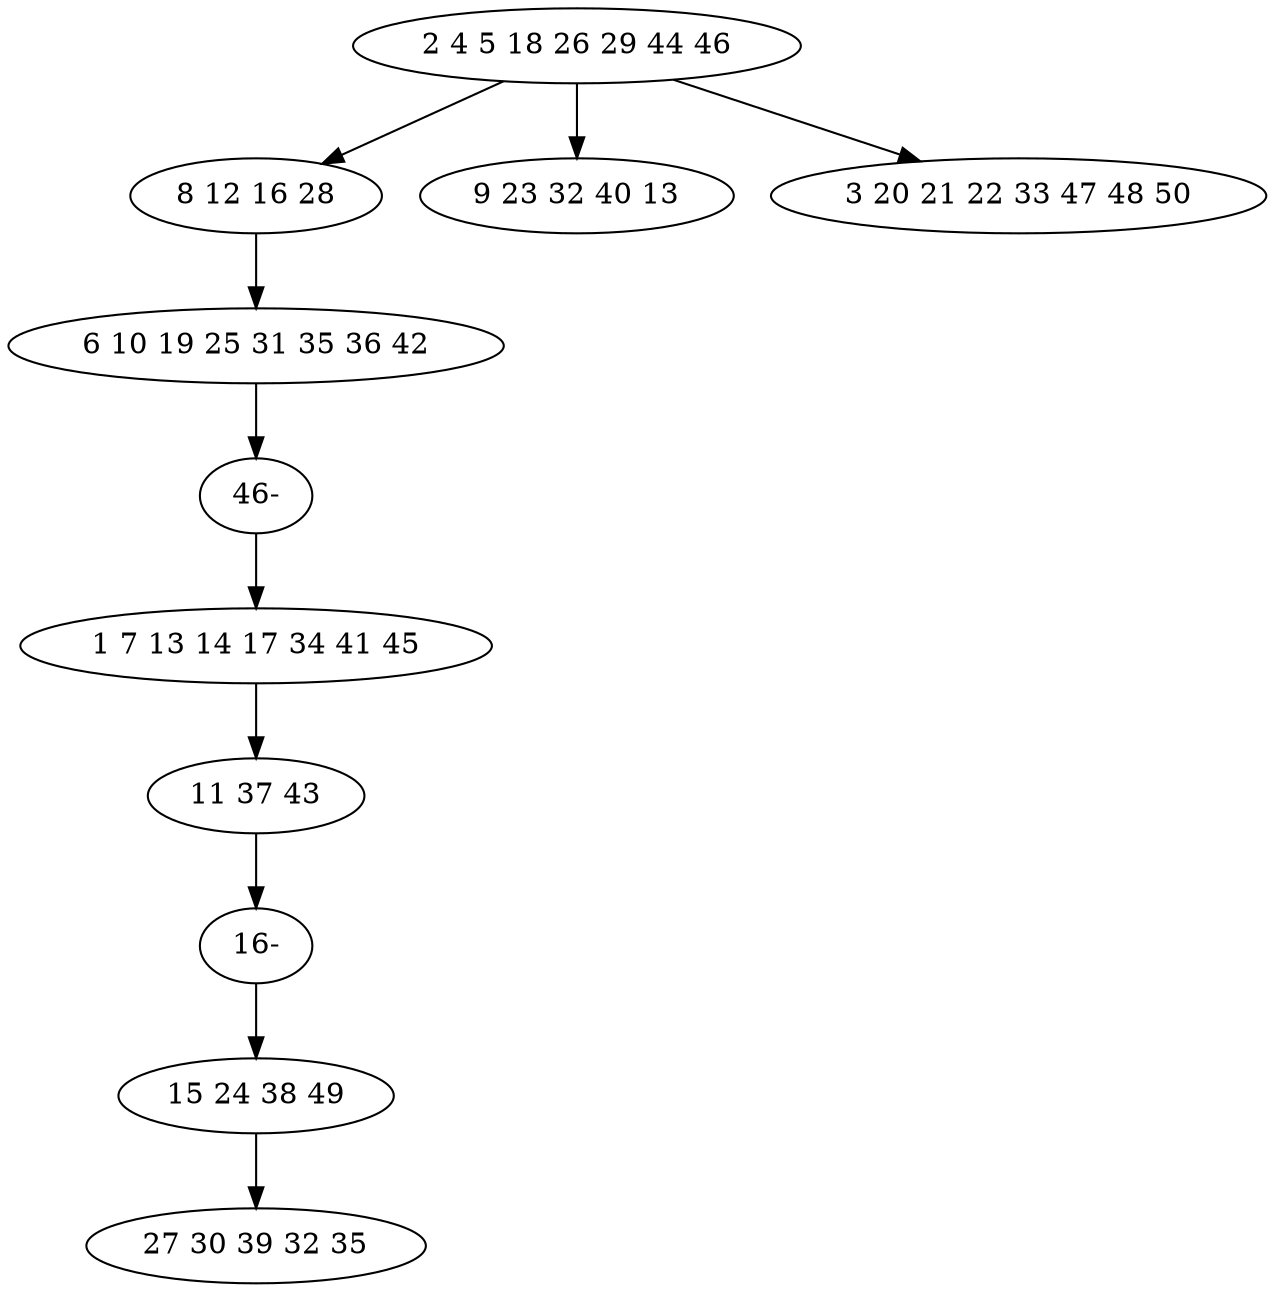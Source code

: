 digraph true_tree {
	"0" -> "1"
	"1" -> "2"
	"0" -> "3"
	"2" -> "9"
	"4" -> "5"
	"0" -> "6"
	"5" -> "10"
	"7" -> "8"
	"9" -> "4"
	"10" -> "7"
	"0" [label="2 4 5 18 26 29 44 46"];
	"1" [label="8 12 16 28"];
	"2" [label="6 10 19 25 31 35 36 42"];
	"3" [label="9 23 32 40 13"];
	"4" [label="1 7 13 14 17 34 41 45"];
	"5" [label="11 37 43"];
	"6" [label="3 20 21 22 33 47 48 50"];
	"7" [label="15 24 38 49"];
	"8" [label="27 30 39 32 35"];
	"9" [label="46-"];
	"10" [label="16-"];
}
